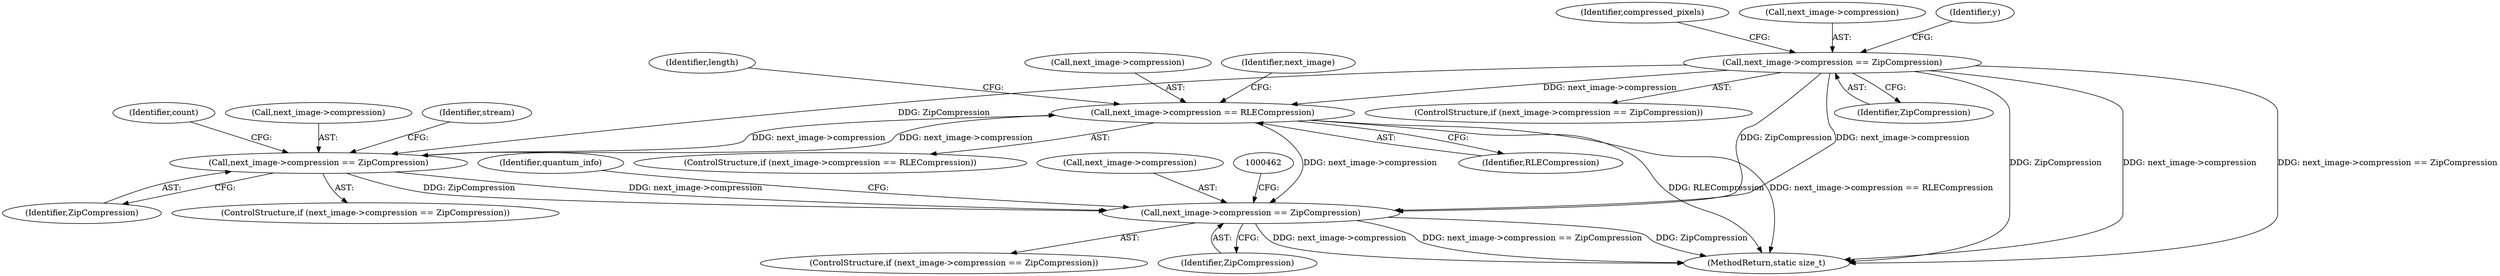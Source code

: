 digraph "0_ImageMagick_91cc3f36f2ccbd485a0456bab9aebe63b635da88@pointer" {
"1000196" [label="(Call,next_image->compression == ZipCompression)"];
"1000337" [label="(Call,next_image->compression == RLECompression)"];
"1000366" [label="(Call,next_image->compression == ZipCompression)"];
"1000455" [label="(Call,next_image->compression == ZipCompression)"];
"1000338" [label="(Call,next_image->compression)"];
"1000336" [label="(ControlStructure,if (next_image->compression == RLECompression))"];
"1000455" [label="(Call,next_image->compression == ZipCompression)"];
"1000366" [label="(Call,next_image->compression == ZipCompression)"];
"1000454" [label="(ControlStructure,if (next_image->compression == ZipCompression))"];
"1000200" [label="(Identifier,ZipCompression)"];
"1000367" [label="(Call,next_image->compression)"];
"1000368" [label="(Identifier,next_image)"];
"1000203" [label="(Identifier,compressed_pixels)"];
"1000195" [label="(ControlStructure,if (next_image->compression == ZipCompression))"];
"1000337" [label="(Call,next_image->compression == RLECompression)"];
"1000344" [label="(Identifier,length)"];
"1000197" [label="(Call,next_image->compression)"];
"1000341" [label="(Identifier,RLECompression)"];
"1000374" [label="(Identifier,stream)"];
"1000478" [label="(MethodReturn,static size_t)"];
"1000370" [label="(Identifier,ZipCompression)"];
"1000273" [label="(Identifier,y)"];
"1000473" [label="(Identifier,quantum_info)"];
"1000196" [label="(Call,next_image->compression == ZipCompression)"];
"1000456" [label="(Call,next_image->compression)"];
"1000365" [label="(ControlStructure,if (next_image->compression == ZipCompression))"];
"1000449" [label="(Identifier,count)"];
"1000459" [label="(Identifier,ZipCompression)"];
"1000196" -> "1000195"  [label="AST: "];
"1000196" -> "1000200"  [label="CFG: "];
"1000197" -> "1000196"  [label="AST: "];
"1000200" -> "1000196"  [label="AST: "];
"1000203" -> "1000196"  [label="CFG: "];
"1000273" -> "1000196"  [label="CFG: "];
"1000196" -> "1000478"  [label="DDG: ZipCompression"];
"1000196" -> "1000478"  [label="DDG: next_image->compression"];
"1000196" -> "1000478"  [label="DDG: next_image->compression == ZipCompression"];
"1000196" -> "1000337"  [label="DDG: next_image->compression"];
"1000196" -> "1000366"  [label="DDG: ZipCompression"];
"1000196" -> "1000455"  [label="DDG: next_image->compression"];
"1000196" -> "1000455"  [label="DDG: ZipCompression"];
"1000337" -> "1000336"  [label="AST: "];
"1000337" -> "1000341"  [label="CFG: "];
"1000338" -> "1000337"  [label="AST: "];
"1000341" -> "1000337"  [label="AST: "];
"1000344" -> "1000337"  [label="CFG: "];
"1000368" -> "1000337"  [label="CFG: "];
"1000337" -> "1000478"  [label="DDG: RLECompression"];
"1000337" -> "1000478"  [label="DDG: next_image->compression == RLECompression"];
"1000366" -> "1000337"  [label="DDG: next_image->compression"];
"1000337" -> "1000366"  [label="DDG: next_image->compression"];
"1000337" -> "1000455"  [label="DDG: next_image->compression"];
"1000366" -> "1000365"  [label="AST: "];
"1000366" -> "1000370"  [label="CFG: "];
"1000367" -> "1000366"  [label="AST: "];
"1000370" -> "1000366"  [label="AST: "];
"1000374" -> "1000366"  [label="CFG: "];
"1000449" -> "1000366"  [label="CFG: "];
"1000366" -> "1000455"  [label="DDG: next_image->compression"];
"1000366" -> "1000455"  [label="DDG: ZipCompression"];
"1000455" -> "1000454"  [label="AST: "];
"1000455" -> "1000459"  [label="CFG: "];
"1000456" -> "1000455"  [label="AST: "];
"1000459" -> "1000455"  [label="AST: "];
"1000462" -> "1000455"  [label="CFG: "];
"1000473" -> "1000455"  [label="CFG: "];
"1000455" -> "1000478"  [label="DDG: next_image->compression == ZipCompression"];
"1000455" -> "1000478"  [label="DDG: ZipCompression"];
"1000455" -> "1000478"  [label="DDG: next_image->compression"];
}
